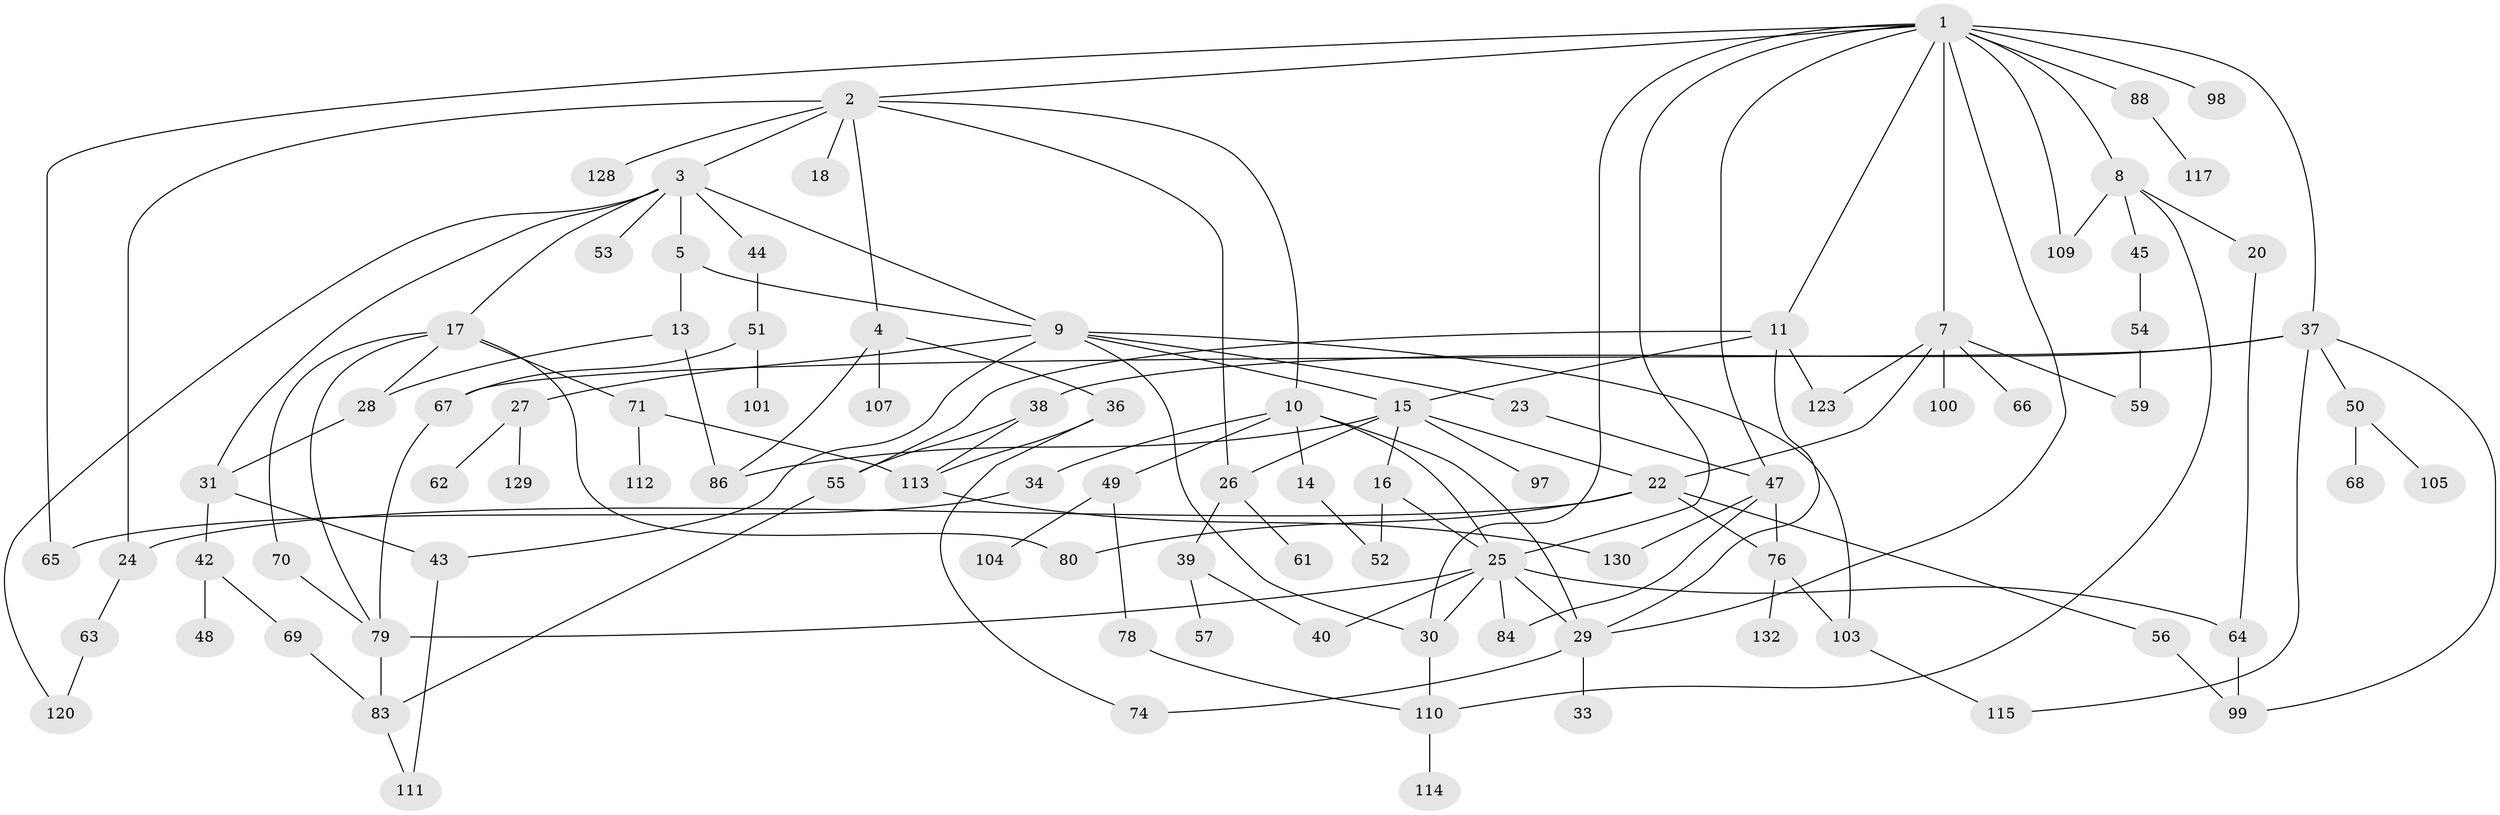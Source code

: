 // original degree distribution, {7: 0.05303030303030303, 6: 0.022727272727272728, 4: 0.14393939393939395, 8: 0.007575757575757576, 5: 0.022727272727272728, 3: 0.1893939393939394, 2: 0.3409090909090909, 1: 0.2196969696969697}
// Generated by graph-tools (version 1.1) at 2025/10/02/27/25 16:10:52]
// undirected, 93 vertices, 139 edges
graph export_dot {
graph [start="1"]
  node [color=gray90,style=filled];
  1 [super="+6"];
  2 [super="+93"];
  3 [super="+32"];
  4;
  5 [super="+72"];
  7 [super="+21"];
  8 [super="+46"];
  9 [super="+12"];
  10 [super="+60"];
  11 [super="+19"];
  13 [super="+35"];
  14;
  15 [super="+85"];
  16;
  17 [super="+96"];
  18;
  20;
  22 [super="+127"];
  23;
  24 [super="+73"];
  25 [super="+91"];
  26 [super="+75"];
  27;
  28 [super="+102"];
  29;
  30;
  31 [super="+41"];
  33;
  34;
  36 [super="+77"];
  37 [super="+94"];
  38;
  39;
  40;
  42 [super="+118"];
  43 [super="+119"];
  44;
  45;
  47 [super="+95"];
  48;
  49;
  50 [super="+58"];
  51;
  52;
  53;
  54;
  55;
  56 [super="+121"];
  57 [super="+122"];
  59 [super="+131"];
  61;
  62;
  63 [super="+89"];
  64 [super="+81"];
  65 [super="+82"];
  66;
  67;
  68;
  69;
  70;
  71 [super="+106"];
  74;
  76 [super="+87"];
  78 [super="+126"];
  79 [super="+92"];
  80;
  83 [super="+90"];
  84;
  86 [super="+116"];
  88;
  97;
  98;
  99 [super="+108"];
  100 [super="+124"];
  101;
  103;
  104;
  105;
  107;
  109;
  110;
  111;
  112;
  113 [super="+125"];
  114;
  115;
  117;
  120;
  123;
  128;
  129;
  130;
  132;
  1 -- 2;
  1 -- 11;
  1 -- 37;
  1 -- 47;
  1 -- 109;
  1 -- 30;
  1 -- 98;
  1 -- 7;
  1 -- 8;
  1 -- 88;
  1 -- 25;
  1 -- 29;
  1 -- 65;
  2 -- 3;
  2 -- 4;
  2 -- 10;
  2 -- 18;
  2 -- 128;
  2 -- 24;
  2 -- 26;
  3 -- 5;
  3 -- 9;
  3 -- 17;
  3 -- 53;
  3 -- 120;
  3 -- 44;
  3 -- 31;
  4 -- 36;
  4 -- 107;
  4 -- 86;
  5 -- 13;
  5 -- 9;
  7 -- 123;
  7 -- 59;
  7 -- 66;
  7 -- 100;
  7 -- 22;
  8 -- 20;
  8 -- 45;
  8 -- 109;
  8 -- 110;
  9 -- 23;
  9 -- 27;
  9 -- 103;
  9 -- 15;
  9 -- 30;
  9 -- 43;
  10 -- 14;
  10 -- 25;
  10 -- 34;
  10 -- 49;
  10 -- 29;
  11 -- 15;
  11 -- 123;
  11 -- 29;
  11 -- 55;
  13 -- 86;
  13 -- 28;
  14 -- 52;
  15 -- 16;
  15 -- 26;
  15 -- 97;
  15 -- 22 [weight=2];
  15 -- 86;
  16 -- 52;
  16 -- 25;
  17 -- 28;
  17 -- 70;
  17 -- 71;
  17 -- 79;
  17 -- 80;
  20 -- 64;
  22 -- 24;
  22 -- 56;
  22 -- 76 [weight=2];
  22 -- 80;
  23 -- 47;
  24 -- 63;
  25 -- 84;
  25 -- 40;
  25 -- 29;
  25 -- 79;
  25 -- 64;
  25 -- 30;
  26 -- 39;
  26 -- 61;
  27 -- 62;
  27 -- 129;
  28 -- 31;
  29 -- 33;
  29 -- 74;
  30 -- 110;
  31 -- 42;
  31 -- 43;
  34 -- 65;
  36 -- 74;
  36 -- 113;
  37 -- 38;
  37 -- 50;
  37 -- 115;
  37 -- 99;
  37 -- 67;
  38 -- 55;
  38 -- 113;
  39 -- 40;
  39 -- 57;
  42 -- 48;
  42 -- 69;
  43 -- 111;
  44 -- 51;
  45 -- 54;
  47 -- 130;
  47 -- 84;
  47 -- 76;
  49 -- 78;
  49 -- 104;
  50 -- 105;
  50 -- 68;
  51 -- 67;
  51 -- 101;
  54 -- 59;
  55 -- 83;
  56 -- 99;
  63 -- 120;
  64 -- 99;
  67 -- 79;
  69 -- 83;
  70 -- 79;
  71 -- 112;
  71 -- 113;
  76 -- 132;
  76 -- 103;
  78 -- 110;
  79 -- 83;
  83 -- 111;
  88 -- 117;
  103 -- 115;
  110 -- 114;
  113 -- 130;
}
